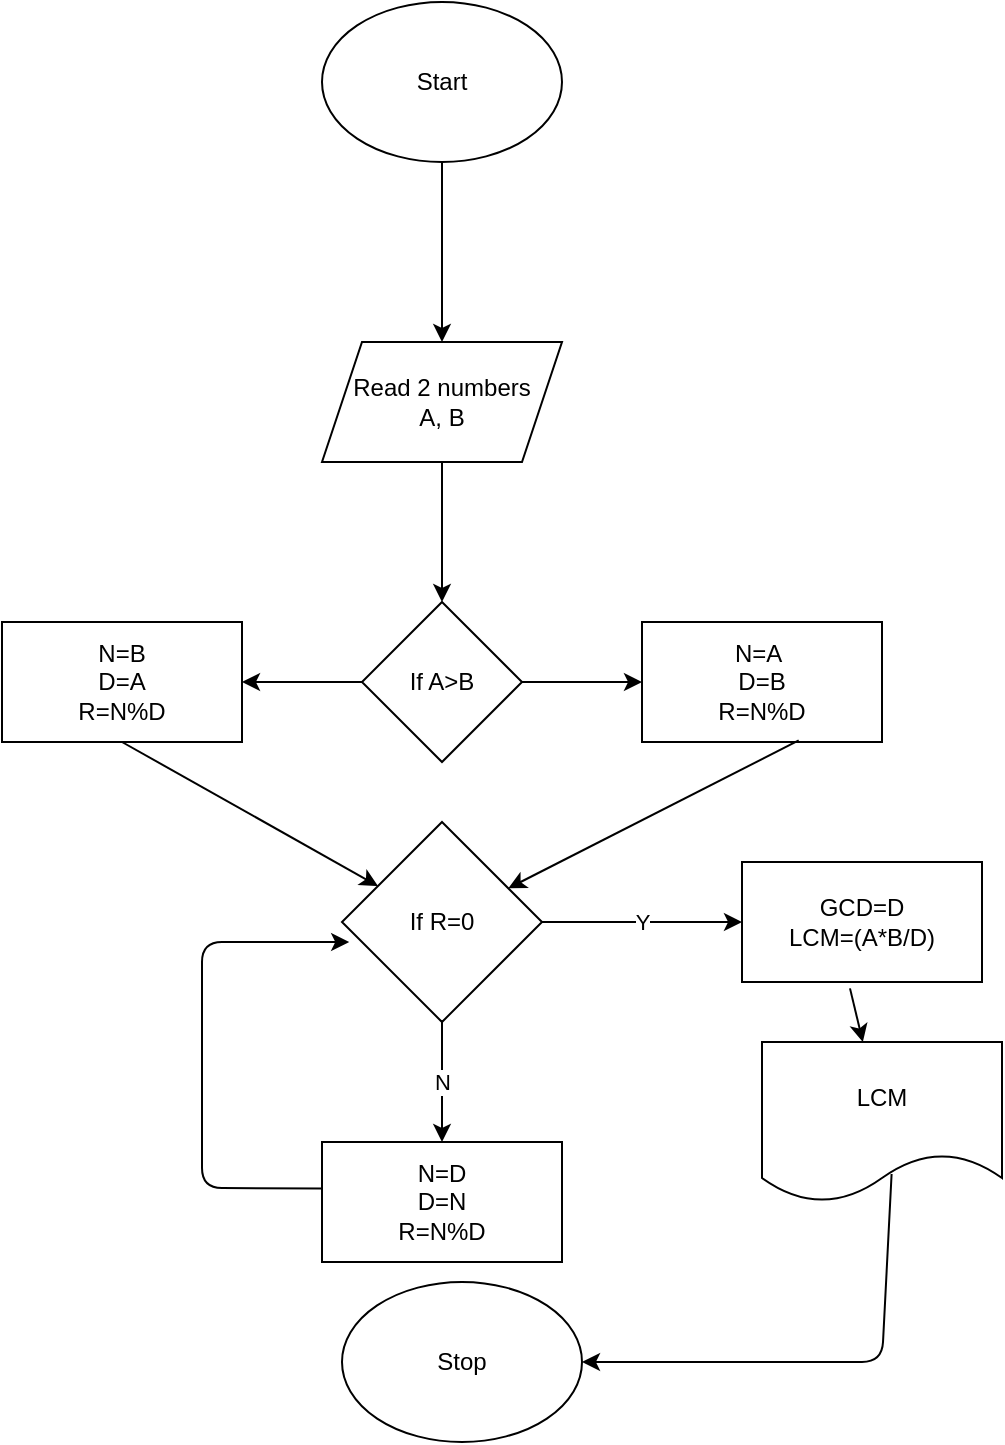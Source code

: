 <mxfile version="13.9.9" type="device"><diagram id="8fIWAsXFDeYOXsfFP-T2" name="Page-1"><mxGraphModel dx="1024" dy="1753" grid="1" gridSize="10" guides="1" tooltips="1" connect="1" arrows="1" fold="1" page="1" pageScale="1" pageWidth="827" pageHeight="1169" math="0" shadow="0"><root><mxCell id="0"/><mxCell id="1" parent="0"/><mxCell id="ZeT3IfHqYD0DjJPtQNn3-73" value="" style="edgeStyle=orthogonalEdgeStyle;rounded=0;orthogonalLoop=1;jettySize=auto;html=1;" parent="1" source="ZeT3IfHqYD0DjJPtQNn3-71" target="ZeT3IfHqYD0DjJPtQNn3-72" edge="1"><mxGeometry relative="1" as="geometry"/></mxCell><mxCell id="ZeT3IfHqYD0DjJPtQNn3-71" value="Start" style="ellipse;whiteSpace=wrap;html=1;" parent="1" vertex="1"><mxGeometry x="340" y="-1150" width="120" height="80" as="geometry"/></mxCell><mxCell id="ZeT3IfHqYD0DjJPtQNn3-75" value="" style="edgeStyle=orthogonalEdgeStyle;rounded=0;orthogonalLoop=1;jettySize=auto;html=1;" parent="1" source="ZeT3IfHqYD0DjJPtQNn3-72" target="ZeT3IfHqYD0DjJPtQNn3-74" edge="1"><mxGeometry relative="1" as="geometry"/></mxCell><mxCell id="ZeT3IfHqYD0DjJPtQNn3-72" value="Read 2 numbers&lt;br&gt;A, B" style="shape=parallelogram;perimeter=parallelogramPerimeter;whiteSpace=wrap;html=1;fixedSize=1;" parent="1" vertex="1"><mxGeometry x="340" y="-980" width="120" height="60" as="geometry"/></mxCell><mxCell id="ZeT3IfHqYD0DjJPtQNn3-77" value="" style="edgeStyle=orthogonalEdgeStyle;rounded=0;orthogonalLoop=1;jettySize=auto;html=1;" parent="1" source="ZeT3IfHqYD0DjJPtQNn3-74" target="ZeT3IfHqYD0DjJPtQNn3-76" edge="1"><mxGeometry relative="1" as="geometry"/></mxCell><mxCell id="ZeT3IfHqYD0DjJPtQNn3-79" value="" style="edgeStyle=orthogonalEdgeStyle;rounded=0;orthogonalLoop=1;jettySize=auto;html=1;" parent="1" source="ZeT3IfHqYD0DjJPtQNn3-74" target="ZeT3IfHqYD0DjJPtQNn3-78" edge="1"><mxGeometry relative="1" as="geometry"/></mxCell><mxCell id="ZeT3IfHqYD0DjJPtQNn3-74" value="If A&amp;gt;B" style="rhombus;whiteSpace=wrap;html=1;" parent="1" vertex="1"><mxGeometry x="360" y="-850" width="80" height="80" as="geometry"/></mxCell><mxCell id="ZeT3IfHqYD0DjJPtQNn3-76" value="N=A&amp;nbsp;&lt;br&gt;D=B&lt;br&gt;R=N%D" style="whiteSpace=wrap;html=1;" parent="1" vertex="1"><mxGeometry x="500" y="-840" width="120" height="60" as="geometry"/></mxCell><mxCell id="ZeT3IfHqYD0DjJPtQNn3-78" value="N=B&lt;br&gt;D=A&lt;br&gt;R=N%D" style="whiteSpace=wrap;html=1;" parent="1" vertex="1"><mxGeometry x="180" y="-840" width="120" height="60" as="geometry"/></mxCell><mxCell id="ZeT3IfHqYD0DjJPtQNn3-82" value="" style="endArrow=classic;html=1;exitX=0.5;exitY=1;exitDx=0;exitDy=0;" parent="1" source="ZeT3IfHqYD0DjJPtQNn3-78" target="ZeT3IfHqYD0DjJPtQNn3-84" edge="1"><mxGeometry width="50" height="50" relative="1" as="geometry"><mxPoint x="215" y="-710" as="sourcePoint"/><mxPoint x="310" y="-720" as="targetPoint"/></mxGeometry></mxCell><mxCell id="ZeT3IfHqYD0DjJPtQNn3-83" value="" style="endArrow=classic;html=1;exitX=0.653;exitY=0.987;exitDx=0;exitDy=0;exitPerimeter=0;" parent="1" source="ZeT3IfHqYD0DjJPtQNn3-76" target="ZeT3IfHqYD0DjJPtQNn3-84" edge="1"><mxGeometry width="50" height="50" relative="1" as="geometry"><mxPoint x="390" y="-670" as="sourcePoint"/><mxPoint x="460" y="-720" as="targetPoint"/></mxGeometry></mxCell><mxCell id="ZeT3IfHqYD0DjJPtQNn3-86" value="Y" style="edgeStyle=orthogonalEdgeStyle;rounded=0;orthogonalLoop=1;jettySize=auto;html=1;" parent="1" source="ZeT3IfHqYD0DjJPtQNn3-84" target="ZeT3IfHqYD0DjJPtQNn3-85" edge="1"><mxGeometry relative="1" as="geometry"/></mxCell><mxCell id="ZeT3IfHqYD0DjJPtQNn3-88" value="N" style="edgeStyle=orthogonalEdgeStyle;rounded=0;orthogonalLoop=1;jettySize=auto;html=1;" parent="1" source="ZeT3IfHqYD0DjJPtQNn3-84" target="ZeT3IfHqYD0DjJPtQNn3-87" edge="1"><mxGeometry relative="1" as="geometry"/></mxCell><mxCell id="ZeT3IfHqYD0DjJPtQNn3-84" value="If R=0" style="rhombus;whiteSpace=wrap;html=1;" parent="1" vertex="1"><mxGeometry x="350" y="-740" width="100" height="100" as="geometry"/></mxCell><mxCell id="ZeT3IfHqYD0DjJPtQNn3-85" value="GCD=D&lt;br&gt;LCM=(A*B/D)" style="whiteSpace=wrap;html=1;" parent="1" vertex="1"><mxGeometry x="550" y="-720" width="120" height="60" as="geometry"/></mxCell><mxCell id="ZeT3IfHqYD0DjJPtQNn3-87" value="N=D&lt;br&gt;D=N&lt;br&gt;R=N%D" style="whiteSpace=wrap;html=1;" parent="1" vertex="1"><mxGeometry x="340" y="-580" width="120" height="60" as="geometry"/></mxCell><mxCell id="ZeT3IfHqYD0DjJPtQNn3-89" value="" style="endArrow=classic;html=1;exitX=0;exitY=0.387;exitDx=0;exitDy=0;exitPerimeter=0;entryX=0.036;entryY=0.6;entryDx=0;entryDy=0;entryPerimeter=0;" parent="1" source="ZeT3IfHqYD0DjJPtQNn3-87" target="ZeT3IfHqYD0DjJPtQNn3-84" edge="1"><mxGeometry width="50" height="50" relative="1" as="geometry"><mxPoint x="230" y="-570" as="sourcePoint"/><mxPoint x="280" y="-690" as="targetPoint"/><Array as="points"><mxPoint x="280" y="-557"/><mxPoint x="280" y="-680"/></Array></mxGeometry></mxCell><mxCell id="ZeT3IfHqYD0DjJPtQNn3-90" value="" style="endArrow=classic;html=1;exitX=0.54;exitY=0.825;exitDx=0;exitDy=0;exitPerimeter=0;" parent="1" source="ZeT3IfHqYD0DjJPtQNn3-92" target="ZeT3IfHqYD0DjJPtQNn3-91" edge="1"><mxGeometry width="50" height="50" relative="1" as="geometry"><mxPoint x="620" y="-560" as="sourcePoint"/><mxPoint x="470" y="-470" as="targetPoint"/><Array as="points"><mxPoint x="620" y="-470"/></Array></mxGeometry></mxCell><mxCell id="ZeT3IfHqYD0DjJPtQNn3-91" value="Stop" style="ellipse;whiteSpace=wrap;html=1;" parent="1" vertex="1"><mxGeometry x="350" y="-510" width="120" height="80" as="geometry"/></mxCell><mxCell id="ZeT3IfHqYD0DjJPtQNn3-92" value="LCM" style="shape=document;whiteSpace=wrap;html=1;boundedLbl=1;" parent="1" vertex="1"><mxGeometry x="560" y="-630" width="120" height="80" as="geometry"/></mxCell><mxCell id="ZeT3IfHqYD0DjJPtQNn3-93" value="" style="endArrow=classic;html=1;exitX=0.45;exitY=1.053;exitDx=0;exitDy=0;exitPerimeter=0;" parent="1" source="ZeT3IfHqYD0DjJPtQNn3-85" target="ZeT3IfHqYD0DjJPtQNn3-92" edge="1"><mxGeometry width="50" height="50" relative="1" as="geometry"><mxPoint x="680" y="-650" as="sourcePoint"/><mxPoint x="730" y="-700" as="targetPoint"/></mxGeometry></mxCell></root></mxGraphModel></diagram></mxfile>